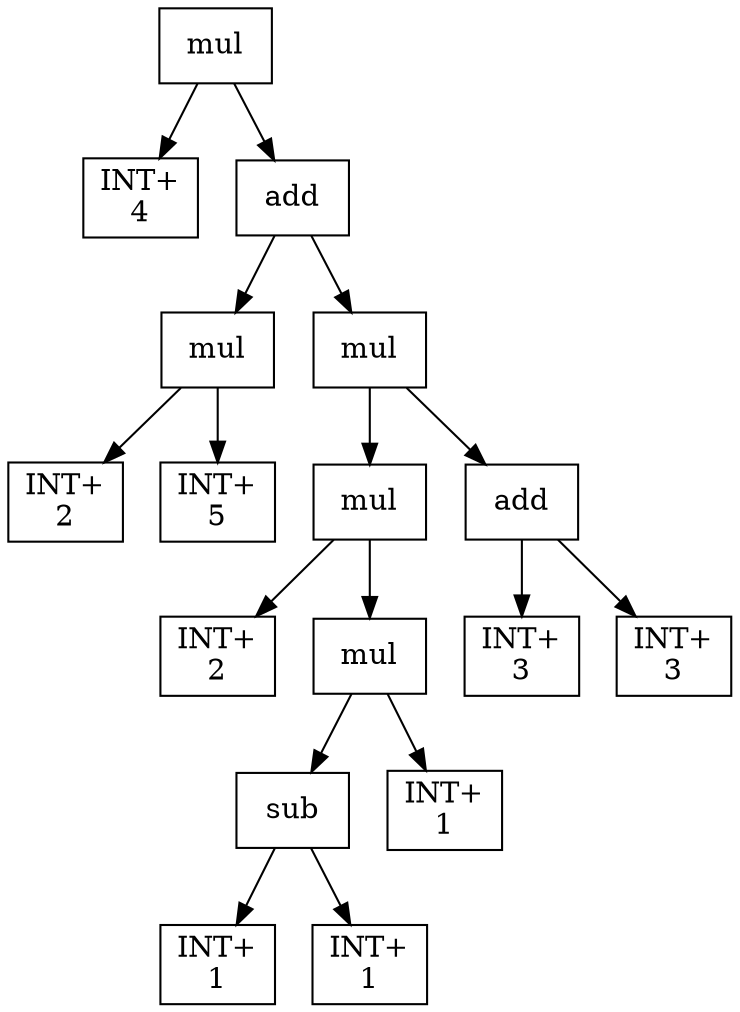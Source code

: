 digraph expr {
  node [shape=box];
  n1 [label="mul"];
  n2 [label="INT+\n4"];
  n3 [label="add"];
  n4 [label="mul"];
  n5 [label="INT+\n2"];
  n6 [label="INT+\n5"];
  n4 -> n5;
  n4 -> n6;
  n7 [label="mul"];
  n8 [label="mul"];
  n9 [label="INT+\n2"];
  n10 [label="mul"];
  n11 [label="sub"];
  n12 [label="INT+\n1"];
  n13 [label="INT+\n1"];
  n11 -> n12;
  n11 -> n13;
  n14 [label="INT+\n1"];
  n10 -> n11;
  n10 -> n14;
  n8 -> n9;
  n8 -> n10;
  n15 [label="add"];
  n16 [label="INT+\n3"];
  n17 [label="INT+\n3"];
  n15 -> n16;
  n15 -> n17;
  n7 -> n8;
  n7 -> n15;
  n3 -> n4;
  n3 -> n7;
  n1 -> n2;
  n1 -> n3;
}